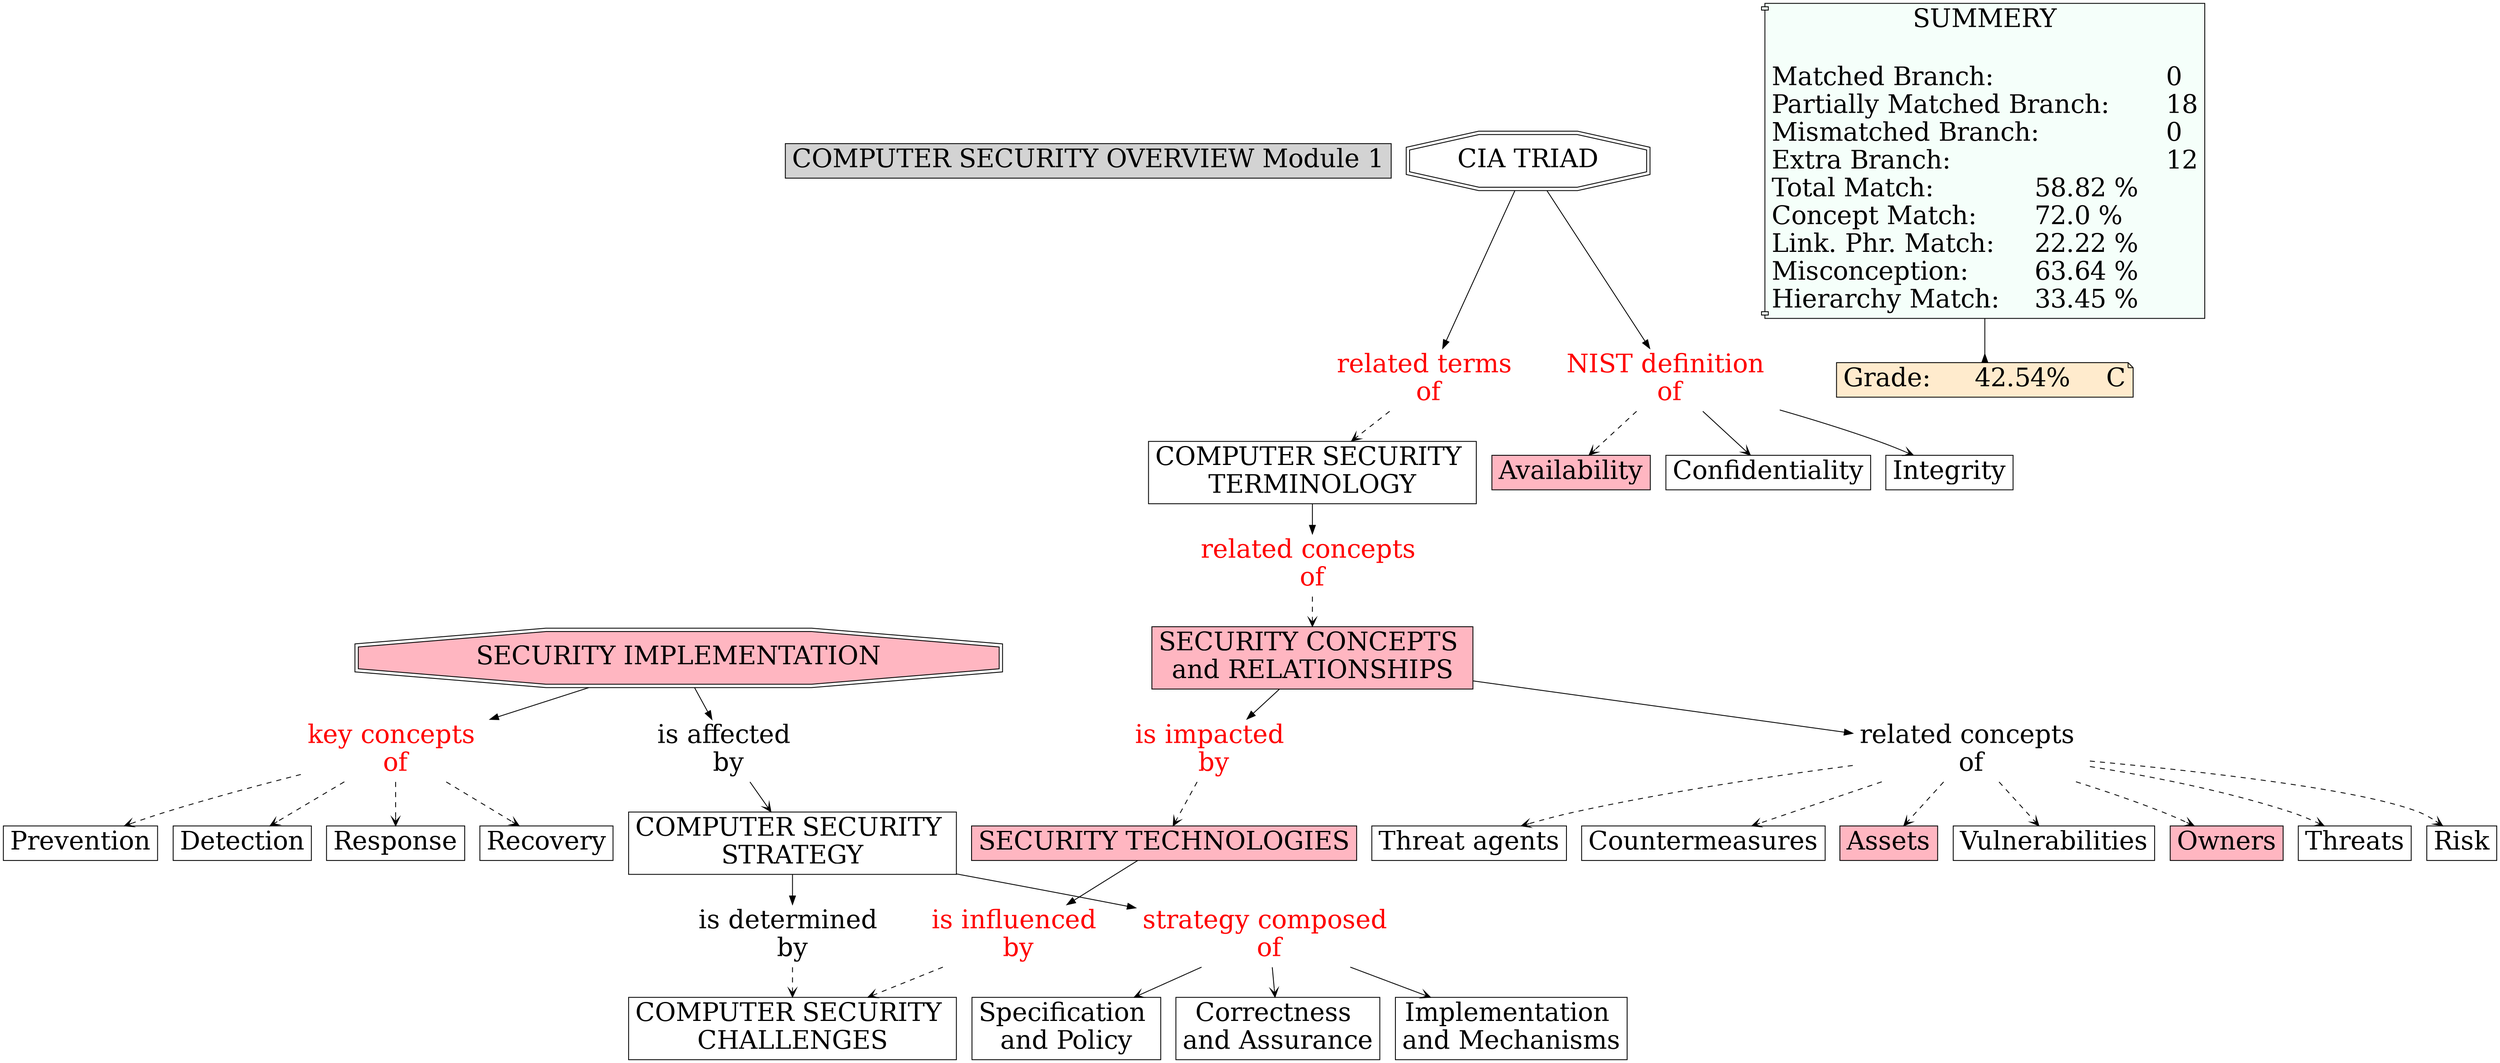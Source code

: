 // The Round Table
digraph {
	"1S2N15Y4S-PD7HZR-PF" [label="COMPUTER SECURITY OVERVIEW Module 1" Gsplines=true fontsize=30 shape=rect style=filled]
	"1S2N4CJCC-221WY2M-3DW" [label="COMPUTER SECURITY 
TERMINOLOGY" Gsplines=true fillcolor=white fontsize=30 shape=rect style=filled]
	"1S40W3TRP-5XM0N8-4MX" [label="related concepts 
of" Gsplines=true fontcolor=red fontsize=30 shape=none]
	"1S2N4CJCC-221WY2M-3DW" -> "1S40W3TRP-5XM0N8-4MX" [constraint=true]
	"1S2N9W335-1X1MM33-7R7" [label="NIST definition 
of" Gsplines=true fontcolor=red fontsize=30 shape=none]
	"1S2N2QJK8-2MGKG0-1WB" [label=Availability Gsplines=true fillcolor="#FFB6C1" fontsize=30 shape=rect style=filled]
	"1S2N9W335-1X1MM33-7R7" -> "1S2N2QJK8-2MGKG0-1WB" [arrowhead=open constraint=true fontsize=30 style=dashed]
	"1S40W28FJ-28MH6R0-4LH" [label="is impacted 
by" Gsplines=true fontcolor=red fontsize=30 shape=none]
	"1S2N37JQK-1QD35BF-29C" [label="SECURITY TECHNOLOGIES
" Gsplines=true fillcolor="#FFB6C1" fontsize=30 shape=rect style=filled]
	"1S40W28FJ-28MH6R0-4LH" -> "1S2N37JQK-1QD35BF-29C" [arrowhead=open constraint=true fontsize=30 style=dashed]
	"1S2N9W335-1X1MM33-7R7" [label="NIST definition 
of" Gsplines=true fontcolor=red fontsize=30 shape=none]
	"1S2N2QFDZ-125J02H-1W2" [label=Confidentiality Gsplines=true fillcolor=white fontsize=30 shape=rect style=filled]
	"1S2N9W335-1X1MM33-7R7" -> "1S2N2QFDZ-125J02H-1W2" [arrowhead=open constraint=true fontsize=30]
	"1S2NC97F5-12W2H9P-9D9" [label="related concepts 
of" Gsplines=true fontcolor=black fontsize=30 shape=none]
	"1S2N9Y7LC-1S38ZQN-7TS" [label=Vulnerabilities Gsplines=true fillcolor=white fontsize=30 shape=rect style=filled]
	"1S2NC97F5-12W2H9P-9D9" -> "1S2N9Y7LC-1S38ZQN-7TS" [arrowhead=open constraint=true fontsize=30 style=dashed]
	"1S2NC97F5-12W2H9P-9D9" [label="related concepts 
of" Gsplines=true fontcolor=black fontsize=30 shape=none]
	"1S2N9XTTG-89GLF9-7T0" [label=Owners Gsplines=true fillcolor="#FFB6C1" fontsize=30 shape=rect style=filled]
	"1S2NC97F5-12W2H9P-9D9" -> "1S2N9XTTG-89GLF9-7T0" [arrowhead=open constraint=true fontsize=30 style=dashed]
	"1S40W5FJP-1H8CKMB-4Q5" [label="is determined 
by" Gsplines=true fontcolor=black fontsize=30 shape=none]
	"1S2N4BP56-191G7G6-3C7" [label="COMPUTER SECURITY 
CHALLENGES" Gsplines=true fillcolor=white fontsize=30 shape=rect style=filled]
	"1S40W5FJP-1H8CKMB-4Q5" -> "1S2N4BP56-191G7G6-3C7" [arrowhead=open constraint=true fontsize=30 style=dashed]
	"1S2NC97F5-12W2H9P-9D9" [label="related concepts 
of" Gsplines=true fontcolor=black fontsize=30 shape=none]
	"1S2N9Y6GS-13WYC0L-7TN" [label=Threats Gsplines=true fillcolor=white fontsize=30 shape=rect style=filled]
	"1S2NC97F5-12W2H9P-9D9" -> "1S2N9Y6GS-13WYC0L-7TN" [arrowhead=open constraint=true fontsize=30 style=dashed]
	"1S2N37JQK-1QD35BF-29C" [label="SECURITY TECHNOLOGIES
" Gsplines=true fillcolor="#FFB6C1" fontsize=30 shape=rect style=filled]
	"1S40W597S-1B0XBLY-4PW" [label="is influenced 
by" Gsplines=true fontcolor=red fontsize=30 shape=none]
	"1S2N37JQK-1QD35BF-29C" -> "1S40W597S-1B0XBLY-4PW" [constraint=true]
	"1S2N2T317-72PL5N-1Y2" [label="SECURITY IMPLEMENTATION
" Gsplines=true fillcolor="#FFB6C1" fontsize=30 shape=doubleoctagon style=filled]
	"1S40W5Y1W-1HR8CYL-4RJ" [label="is affected 
by" Gsplines=true fontcolor=black fontsize=30 shape=none]
	"1S2N2T317-72PL5N-1Y2" -> "1S40W5Y1W-1HR8CYL-4RJ" [constraint=true]
	"1S2N9TH84-2BNZQKD-7NV" [label="key concepts 
of" Gsplines=true fontcolor=red fontsize=30 shape=none]
	"1S2N2TY6L-1DTJFMF-1Z9" [label=Recovery Gsplines=true fillcolor=white fontsize=30 shape=rect style=filled]
	"1S2N9TH84-2BNZQKD-7NV" -> "1S2N2TY6L-1DTJFMF-1Z9" [arrowhead=open constraint=true fontsize=30 style=dashed]
	"1S2N9W335-1X1MM33-7R7" [label="NIST definition 
of" Gsplines=true fontcolor=red fontsize=30 shape=none]
	"1S2N2QH19-BSV73-1W6" [label=Integrity Gsplines=true fillcolor=white fontsize=30 shape=rect style=filled]
	"1S2N9W335-1X1MM33-7R7" -> "1S2N2QH19-BSV73-1W6" [arrowhead=open constraint=true fontsize=30]
	"1S2N9P7L3-26DPZBQ-7J6" [label="strategy composed 
of" Gsplines=true fontcolor=red fontsize=30 shape=none]
	"1S2N31CWZ-101XCDZ-25K" [label="Specification 
and Policy
" Gsplines=true fillcolor=white fontsize=30 shape=rect style=filled]
	"1S2N9P7L3-26DPZBQ-7J6" -> "1S2N31CWZ-101XCDZ-25K" [arrowhead=open constraint=true fontsize=30]
	"1S40W5Y1W-1HR8CYL-4RJ" [label="is affected 
by" Gsplines=true fontcolor=black fontsize=30 shape=none]
	"1S2N30VGK-1HH2KXZ-24K" [label="COMPUTER SECURITY 
STRATEGY" Gsplines=true fillcolor=white fontsize=30 shape=rect style=filled]
	"1S40W5Y1W-1HR8CYL-4RJ" -> "1S2N30VGK-1HH2KXZ-24K" [arrowhead=open constraint=true fontsize=30]
	"1S2N9TH84-2BNZQKD-7NV" [label="key concepts 
of" Gsplines=true fontcolor=red fontsize=30 shape=none]
	"1S2N2V04Z-LSQNG2-1ZF" [label=Prevention Gsplines=true fillcolor=white fontsize=30 shape=rect style=filled]
	"1S2N9TH84-2BNZQKD-7NV" -> "1S2N2V04Z-LSQNG2-1ZF" [arrowhead=open constraint=true fontsize=30 style=dashed]
	"1S2NC97F5-12W2H9P-9D9" [label="related concepts 
of" Gsplines=true fontcolor=black fontsize=30 shape=none]
	"1S2NB1K4F-1NXMNBH-7XG" [label=Risk Gsplines=true fillcolor=white fontsize=30 shape=rect style=filled]
	"1S2NC97F5-12W2H9P-9D9" -> "1S2NB1K4F-1NXMNBH-7XG" [arrowhead=open constraint=true fontsize=30 style=dashed]
	"1S2N9P7L3-26DPZBQ-7J6" [label="strategy composed 
of" Gsplines=true fontcolor=red fontsize=30 shape=none]
	"1S2N31GJJ-Y99VVD-25T" [label="Correctness 
and Assurance
" Gsplines=true fillcolor=white fontsize=30 shape=rect style=filled]
	"1S2N9P7L3-26DPZBQ-7J6" -> "1S2N31GJJ-Y99VVD-25T" [arrowhead=open constraint=true fontsize=30]
	"1S2NC97F5-12W2H9P-9D9" [label="related concepts 
of" Gsplines=true fontcolor=black fontsize=30 shape=none]
	"1S2N9Y55H-2D7W5GB-7TJ" [label="Threat agents
" Gsplines=true fillcolor=white fontsize=30 shape=rect style=filled]
	"1S2NC97F5-12W2H9P-9D9" -> "1S2N9Y55H-2D7W5GB-7TJ" [arrowhead=open constraint=true fontsize=30 style=dashed]
	"1S2NC97F5-12W2H9P-9D9" [label="related concepts 
of" Gsplines=true fontcolor=black fontsize=30 shape=none]
	"1S2N9Y40X-1S5GM4K-7TD" [label=Countermeasures Gsplines=true fillcolor=white fontsize=30 shape=rect style=filled]
	"1S2NC97F5-12W2H9P-9D9" -> "1S2N9Y40X-1S5GM4K-7TD" [arrowhead=open constraint=true fontsize=30 style=dashed]
	"1S40W597S-1B0XBLY-4PW" [label="is influenced 
by" Gsplines=true fontcolor=red fontsize=30 shape=none]
	"1S2N4BP56-191G7G6-3C7" [label="COMPUTER SECURITY 
CHALLENGES" Gsplines=true fillcolor=white fontsize=30 shape=rect style=filled]
	"1S40W597S-1B0XBLY-4PW" -> "1S2N4BP56-191G7G6-3C7" [arrowhead=open constraint=true fontsize=30 style=dashed]
	"1S2N30VGK-1HH2KXZ-24K" [label="COMPUTER SECURITY 
STRATEGY" Gsplines=true fillcolor=white fontsize=30 shape=rect style=filled]
	"1S2N9P7L3-26DPZBQ-7J6" [label="strategy composed 
of" Gsplines=true fontcolor=red fontsize=30 shape=none]
	"1S2N30VGK-1HH2KXZ-24K" -> "1S2N9P7L3-26DPZBQ-7J6" [constraint=true]
	"1S2N6TMV3-14Z55M9-3YH" [label="SECURITY CONCEPTS 
and RELATIONSHIPS
" Gsplines=true fillcolor="#FFB6C1" fontsize=30 shape=rect style=filled]
	"1S40W28FJ-28MH6R0-4LH" [label="is impacted 
by" Gsplines=true fontcolor=red fontsize=30 shape=none]
	"1S2N6TMV3-14Z55M9-3YH" -> "1S40W28FJ-28MH6R0-4LH" [constraint=true]
	"1S2N2Q513-1L04NLV-1VM" [label="CIA TRIAD" Gsplines=true fillcolor=white fontsize=30 shape=doubleoctagon style=filled]
	"1S2N9W335-1X1MM33-7R7" [label="NIST definition 
of" Gsplines=true fontcolor=red fontsize=30 shape=none]
	"1S2N2Q513-1L04NLV-1VM" -> "1S2N9W335-1X1MM33-7R7" [constraint=true]
	"1S2N2Q513-1L04NLV-1VM" [label="CIA TRIAD" Gsplines=true fillcolor=white fontsize=30 shape=doubleoctagon style=filled]
	"1S40W0T6H-177H35R-4J7" [label="related terms 
of" Gsplines=true fontcolor=red fontsize=30 shape=none]
	"1S2N2Q513-1L04NLV-1VM" -> "1S40W0T6H-177H35R-4J7" [constraint=true]
	"1S2NC97F5-12W2H9P-9D9" [label="related concepts 
of" Gsplines=true fontcolor=black fontsize=30 shape=none]
	"1S2N9ZTPF-1DR1N0S-7WS" [label=Assets Gsplines=true fillcolor="#FFB6C1" fontsize=30 shape=rect style=filled]
	"1S2NC97F5-12W2H9P-9D9" -> "1S2N9ZTPF-1DR1N0S-7WS" [arrowhead=open constraint=true fontsize=30 style=dashed]
	"1S2N30VGK-1HH2KXZ-24K" [label="COMPUTER SECURITY 
STRATEGY" Gsplines=true fillcolor=white fontsize=30 shape=rect style=filled]
	"1S40W5FJP-1H8CKMB-4Q5" [label="is determined 
by" Gsplines=true fontcolor=black fontsize=30 shape=none]
	"1S2N30VGK-1HH2KXZ-24K" -> "1S40W5FJP-1H8CKMB-4Q5" [constraint=true]
	"1S2N9P7L3-26DPZBQ-7J6" [label="strategy composed 
of" Gsplines=true fontcolor=red fontsize=30 shape=none]
	"1S2N31F5G-6HHPHY-25P" [label="Implementation 
and Mechanisms
" Gsplines=true fillcolor=white fontsize=30 shape=rect style=filled]
	"1S2N9P7L3-26DPZBQ-7J6" -> "1S2N31F5G-6HHPHY-25P" [arrowhead=open constraint=true fontsize=30]
	"1S2N9TH84-2BNZQKD-7NV" [label="key concepts 
of" Gsplines=true fontcolor=red fontsize=30 shape=none]
	"1S2N2TT3M-3XX8V7-1Z1" [label=Detection Gsplines=true fillcolor=white fontsize=30 shape=rect style=filled]
	"1S2N9TH84-2BNZQKD-7NV" -> "1S2N2TT3M-3XX8V7-1Z1" [arrowhead=open constraint=true fontsize=30 style=dashed]
	"1S2N9TH84-2BNZQKD-7NV" [label="key concepts 
of" Gsplines=true fontcolor=red fontsize=30 shape=none]
	"1S2N2TWB1-G4C2L6-1Z5" [label=Response Gsplines=true fillcolor=white fontsize=30 shape=rect style=filled]
	"1S2N9TH84-2BNZQKD-7NV" -> "1S2N2TWB1-G4C2L6-1Z5" [arrowhead=open constraint=true fontsize=30 style=dashed]
	"1S40W0T6H-177H35R-4J7" [label="related terms 
of" Gsplines=true fontcolor=red fontsize=30 shape=none]
	"1S2N4CJCC-221WY2M-3DW" [label="COMPUTER SECURITY 
TERMINOLOGY" Gsplines=true fillcolor=white fontsize=30 shape=rect style=filled]
	"1S40W0T6H-177H35R-4J7" -> "1S2N4CJCC-221WY2M-3DW" [arrowhead=open constraint=true fontsize=30 style=dashed]
	"1S2N6TMV3-14Z55M9-3YH" [label="SECURITY CONCEPTS 
and RELATIONSHIPS
" Gsplines=true fillcolor="#FFB6C1" fontsize=30 shape=rect style=filled]
	"1S2NC97F5-12W2H9P-9D9" [label="related concepts 
of" Gsplines=true fontcolor=black fontsize=30 shape=none]
	"1S2N6TMV3-14Z55M9-3YH" -> "1S2NC97F5-12W2H9P-9D9" [constraint=true]
	"1S40W3TRP-5XM0N8-4MX" [label="related concepts 
of" Gsplines=true fontcolor=red fontsize=30 shape=none]
	"1S2N6TMV3-14Z55M9-3YH" [label="SECURITY CONCEPTS 
and RELATIONSHIPS
" Gsplines=true fillcolor="#FFB6C1" fontsize=30 shape=rect style=filled]
	"1S40W3TRP-5XM0N8-4MX" -> "1S2N6TMV3-14Z55M9-3YH" [arrowhead=open constraint=true fontsize=30 style=dashed]
	"1S2N2T317-72PL5N-1Y2" [label="SECURITY IMPLEMENTATION
" Gsplines=true fillcolor="#FFB6C1" fontsize=30 shape=doubleoctagon style=filled]
	"1S2N9TH84-2BNZQKD-7NV" [label="key concepts 
of" Gsplines=true fontcolor=red fontsize=30 shape=none]
	"1S2N2T317-72PL5N-1Y2" -> "1S2N9TH84-2BNZQKD-7NV" [constraint=true]
	Stat [label="SUMMERY

Matched Branch:			0\lPartially Matched Branch:	18\lMismatched Branch:		0\lExtra Branch:				12\lTotal Match:		58.82 %\lConcept Match:	72.0 %\lLink. Phr. Match:	22.22 %\lMisconception:	63.64 %\lHierarchy Match:	33.45 %\l" Gsplines=true fillcolor="#F5FFFA" fontsize=30 shape=component style=filled]
	Grade [label="Grade:	42.54%	C" Gsplines=true fillcolor="#FFEBCD" fontsize=30 shape=note style=filled]
	Stat -> Grade [arrowhead=inv color=black constraint=true fontsize=30]
}
